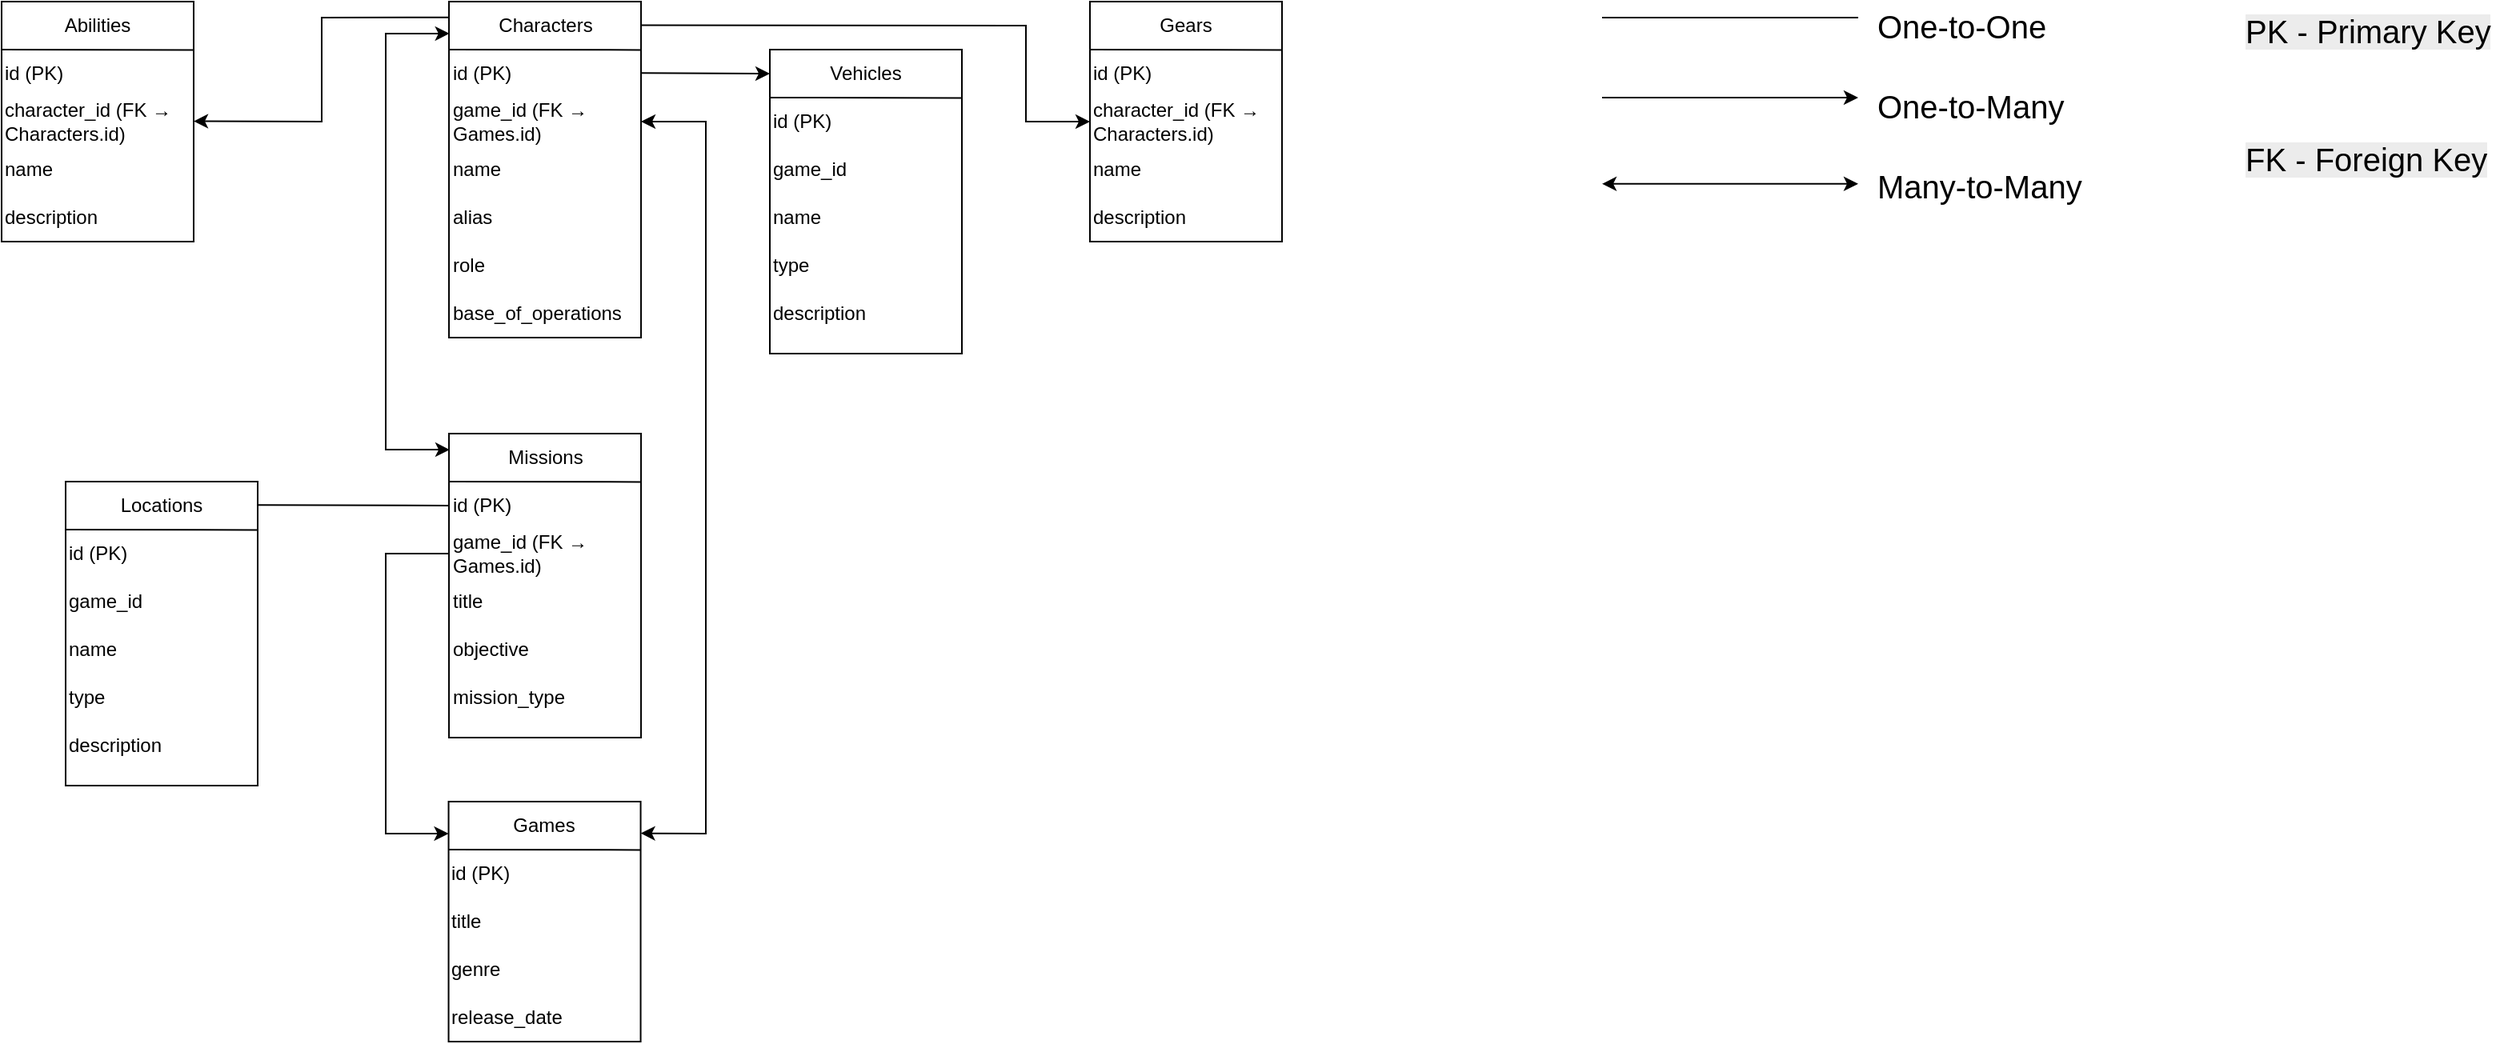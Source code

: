 <mxfile version="27.1.0">
  <diagram id="C5RBs43oDa-KdzZeNtuy" name="Page-1">
    <mxGraphModel dx="1011" dy="883" grid="1" gridSize="10" guides="1" tooltips="1" connect="1" arrows="1" fold="1" page="1" pageScale="1" pageWidth="2336" pageHeight="1654" math="0" shadow="0">
      <root>
        <mxCell id="WIyWlLk6GJQsqaUBKTNV-0" />
        <mxCell id="WIyWlLk6GJQsqaUBKTNV-1" parent="WIyWlLk6GJQsqaUBKTNV-0" />
        <mxCell id="LgjgU3-JCQmfCHvSQj05-10" value="" style="rounded=0;whiteSpace=wrap;html=1;" parent="WIyWlLk6GJQsqaUBKTNV-1" vertex="1">
          <mxGeometry x="479.52" y="40" width="120" height="210" as="geometry" />
        </mxCell>
        <mxCell id="LgjgU3-JCQmfCHvSQj05-11" value="" style="endArrow=none;html=1;rounded=0;entryX=1.002;entryY=0.335;entryDx=0;entryDy=0;entryPerimeter=0;" parent="WIyWlLk6GJQsqaUBKTNV-1" edge="1">
          <mxGeometry width="50" height="50" relative="1" as="geometry">
            <mxPoint x="479.52" y="70" as="sourcePoint" />
            <mxPoint x="599.76" y="70.2" as="targetPoint" />
          </mxGeometry>
        </mxCell>
        <mxCell id="LgjgU3-JCQmfCHvSQj05-12" value="Characters" style="text;html=1;align=center;verticalAlign=middle;whiteSpace=wrap;rounded=0;" parent="WIyWlLk6GJQsqaUBKTNV-1" vertex="1">
          <mxGeometry x="509.52" y="40" width="60" height="30" as="geometry" />
        </mxCell>
        <mxCell id="LgjgU3-JCQmfCHvSQj05-14" value="id (PK)" style="text;html=1;align=left;verticalAlign=middle;whiteSpace=wrap;rounded=0;" parent="WIyWlLk6GJQsqaUBKTNV-1" vertex="1">
          <mxGeometry x="479.52" y="70" width="120" height="30" as="geometry" />
        </mxCell>
        <mxCell id="LgjgU3-JCQmfCHvSQj05-26" value="name" style="text;html=1;align=left;verticalAlign=middle;whiteSpace=wrap;rounded=0;" parent="WIyWlLk6GJQsqaUBKTNV-1" vertex="1">
          <mxGeometry x="479.52" y="130" width="120" height="30" as="geometry" />
        </mxCell>
        <mxCell id="LgjgU3-JCQmfCHvSQj05-27" value="alias" style="text;html=1;align=left;verticalAlign=middle;whiteSpace=wrap;rounded=0;" parent="WIyWlLk6GJQsqaUBKTNV-1" vertex="1">
          <mxGeometry x="479.52" y="160" width="120" height="30" as="geometry" />
        </mxCell>
        <mxCell id="tGmLdchag3J5PVwhoQz1-0" value="role" style="text;html=1;align=left;verticalAlign=middle;whiteSpace=wrap;rounded=0;" vertex="1" parent="WIyWlLk6GJQsqaUBKTNV-1">
          <mxGeometry x="479.52" y="190" width="120" height="30" as="geometry" />
        </mxCell>
        <mxCell id="tGmLdchag3J5PVwhoQz1-1" value="base_of_operations" style="text;html=1;align=left;verticalAlign=middle;whiteSpace=wrap;rounded=0;" vertex="1" parent="WIyWlLk6GJQsqaUBKTNV-1">
          <mxGeometry x="479.52" y="220" width="120" height="30" as="geometry" />
        </mxCell>
        <mxCell id="tGmLdchag3J5PVwhoQz1-2" value="" style="rounded=0;whiteSpace=wrap;html=1;" vertex="1" parent="WIyWlLk6GJQsqaUBKTNV-1">
          <mxGeometry x="479.28" y="540" width="120" height="150" as="geometry" />
        </mxCell>
        <mxCell id="tGmLdchag3J5PVwhoQz1-3" value="" style="endArrow=none;html=1;rounded=0;entryX=1.002;entryY=0.335;entryDx=0;entryDy=0;entryPerimeter=0;" edge="1" parent="WIyWlLk6GJQsqaUBKTNV-1">
          <mxGeometry width="50" height="50" relative="1" as="geometry">
            <mxPoint x="479.28" y="570" as="sourcePoint" />
            <mxPoint x="599.52" y="570.2" as="targetPoint" />
          </mxGeometry>
        </mxCell>
        <mxCell id="tGmLdchag3J5PVwhoQz1-4" value="Games" style="text;html=1;align=center;verticalAlign=middle;whiteSpace=wrap;rounded=0;" vertex="1" parent="WIyWlLk6GJQsqaUBKTNV-1">
          <mxGeometry x="509.28" y="540" width="60" height="30" as="geometry" />
        </mxCell>
        <mxCell id="tGmLdchag3J5PVwhoQz1-5" value="id (PK)" style="text;html=1;align=left;verticalAlign=middle;whiteSpace=wrap;rounded=0;" vertex="1" parent="WIyWlLk6GJQsqaUBKTNV-1">
          <mxGeometry x="479.28" y="570" width="120" height="30" as="geometry" />
        </mxCell>
        <mxCell id="tGmLdchag3J5PVwhoQz1-6" value="title" style="text;html=1;align=left;verticalAlign=middle;whiteSpace=wrap;rounded=0;" vertex="1" parent="WIyWlLk6GJQsqaUBKTNV-1">
          <mxGeometry x="479.28" y="600" width="120" height="30" as="geometry" />
        </mxCell>
        <mxCell id="tGmLdchag3J5PVwhoQz1-7" value="release_date" style="text;html=1;align=left;verticalAlign=middle;whiteSpace=wrap;rounded=0;" vertex="1" parent="WIyWlLk6GJQsqaUBKTNV-1">
          <mxGeometry x="479.28" y="660" width="120" height="30" as="geometry" />
        </mxCell>
        <mxCell id="tGmLdchag3J5PVwhoQz1-9" value="genre" style="text;html=1;align=left;verticalAlign=middle;whiteSpace=wrap;rounded=0;" vertex="1" parent="WIyWlLk6GJQsqaUBKTNV-1">
          <mxGeometry x="479.28" y="630" width="120" height="30" as="geometry" />
        </mxCell>
        <mxCell id="tGmLdchag3J5PVwhoQz1-11" value="" style="rounded=0;whiteSpace=wrap;html=1;" vertex="1" parent="WIyWlLk6GJQsqaUBKTNV-1">
          <mxGeometry x="479.52" y="310" width="120" height="190" as="geometry" />
        </mxCell>
        <mxCell id="tGmLdchag3J5PVwhoQz1-12" value="" style="endArrow=none;html=1;rounded=0;entryX=1.002;entryY=0.335;entryDx=0;entryDy=0;entryPerimeter=0;" edge="1" parent="WIyWlLk6GJQsqaUBKTNV-1">
          <mxGeometry width="50" height="50" relative="1" as="geometry">
            <mxPoint x="479.52" y="340" as="sourcePoint" />
            <mxPoint x="599.76" y="340.2" as="targetPoint" />
          </mxGeometry>
        </mxCell>
        <mxCell id="tGmLdchag3J5PVwhoQz1-13" value="Missions" style="text;html=1;align=center;verticalAlign=middle;whiteSpace=wrap;rounded=0;" vertex="1" parent="WIyWlLk6GJQsqaUBKTNV-1">
          <mxGeometry x="509.52" y="310" width="60" height="30" as="geometry" />
        </mxCell>
        <mxCell id="tGmLdchag3J5PVwhoQz1-14" value="id (PK)" style="text;html=1;align=left;verticalAlign=middle;whiteSpace=wrap;rounded=0;" vertex="1" parent="WIyWlLk6GJQsqaUBKTNV-1">
          <mxGeometry x="479.52" y="340" width="120" height="30" as="geometry" />
        </mxCell>
        <mxCell id="tGmLdchag3J5PVwhoQz1-15" value="title" style="text;html=1;align=left;verticalAlign=middle;whiteSpace=wrap;rounded=0;" vertex="1" parent="WIyWlLk6GJQsqaUBKTNV-1">
          <mxGeometry x="479.52" y="400" width="120" height="30" as="geometry" />
        </mxCell>
        <mxCell id="tGmLdchag3J5PVwhoQz1-16" value="mission_type" style="text;html=1;align=left;verticalAlign=middle;whiteSpace=wrap;rounded=0;" vertex="1" parent="WIyWlLk6GJQsqaUBKTNV-1">
          <mxGeometry x="479.52" y="460" width="120" height="30" as="geometry" />
        </mxCell>
        <mxCell id="tGmLdchag3J5PVwhoQz1-17" value="objective" style="text;html=1;align=left;verticalAlign=middle;whiteSpace=wrap;rounded=0;" vertex="1" parent="WIyWlLk6GJQsqaUBKTNV-1">
          <mxGeometry x="479.52" y="430" width="120" height="30" as="geometry" />
        </mxCell>
        <mxCell id="tGmLdchag3J5PVwhoQz1-18" value="game_id (&lt;span style=&quot;background-color: transparent; color: light-dark(rgb(0, 0, 0), rgb(255, 255, 255));&quot;&gt;FK → Games.id&lt;/span&gt;&lt;span style=&quot;background-color: transparent; color: light-dark(rgb(0, 0, 0), rgb(255, 255, 255));&quot;&gt;)&lt;/span&gt;" style="text;html=1;align=left;verticalAlign=middle;whiteSpace=wrap;rounded=0;" vertex="1" parent="WIyWlLk6GJQsqaUBKTNV-1">
          <mxGeometry x="479.52" y="100" width="120" height="30" as="geometry" />
        </mxCell>
        <mxCell id="tGmLdchag3J5PVwhoQz1-19" value="game_id (FK → Games.id)" style="text;html=1;align=left;verticalAlign=middle;whiteSpace=wrap;rounded=0;" vertex="1" parent="WIyWlLk6GJQsqaUBKTNV-1">
          <mxGeometry x="479.52" y="370" width="120" height="30" as="geometry" />
        </mxCell>
        <mxCell id="tGmLdchag3J5PVwhoQz1-20" value="" style="rounded=0;whiteSpace=wrap;html=1;" vertex="1" parent="WIyWlLk6GJQsqaUBKTNV-1">
          <mxGeometry x="200.0" y="40" width="120" height="150" as="geometry" />
        </mxCell>
        <mxCell id="tGmLdchag3J5PVwhoQz1-21" value="" style="endArrow=none;html=1;rounded=0;entryX=1.002;entryY=0.335;entryDx=0;entryDy=0;entryPerimeter=0;" edge="1" parent="WIyWlLk6GJQsqaUBKTNV-1">
          <mxGeometry width="50" height="50" relative="1" as="geometry">
            <mxPoint x="200.0" y="70" as="sourcePoint" />
            <mxPoint x="320.24" y="70.2" as="targetPoint" />
          </mxGeometry>
        </mxCell>
        <mxCell id="tGmLdchag3J5PVwhoQz1-22" value="Abilities" style="text;html=1;align=center;verticalAlign=middle;whiteSpace=wrap;rounded=0;" vertex="1" parent="WIyWlLk6GJQsqaUBKTNV-1">
          <mxGeometry x="230.0" y="40" width="60" height="30" as="geometry" />
        </mxCell>
        <mxCell id="tGmLdchag3J5PVwhoQz1-23" value="id (PK)" style="text;html=1;align=left;verticalAlign=middle;whiteSpace=wrap;rounded=0;" vertex="1" parent="WIyWlLk6GJQsqaUBKTNV-1">
          <mxGeometry x="200.0" y="70" width="120" height="30" as="geometry" />
        </mxCell>
        <mxCell id="tGmLdchag3J5PVwhoQz1-24" value="name" style="text;html=1;align=left;verticalAlign=middle;whiteSpace=wrap;rounded=0;" vertex="1" parent="WIyWlLk6GJQsqaUBKTNV-1">
          <mxGeometry x="200.0" y="130" width="120" height="30" as="geometry" />
        </mxCell>
        <mxCell id="tGmLdchag3J5PVwhoQz1-26" value="description" style="text;html=1;align=left;verticalAlign=middle;whiteSpace=wrap;rounded=0;" vertex="1" parent="WIyWlLk6GJQsqaUBKTNV-1">
          <mxGeometry x="200.0" y="160" width="120" height="30" as="geometry" />
        </mxCell>
        <mxCell id="tGmLdchag3J5PVwhoQz1-27" value="character_id (&lt;span style=&quot;background-color: transparent; color: light-dark(rgb(0, 0, 0), rgb(255, 255, 255));&quot;&gt;FK → Characters.id&lt;/span&gt;&lt;span style=&quot;background-color: transparent; color: light-dark(rgb(0, 0, 0), rgb(255, 255, 255));&quot;&gt;)&lt;/span&gt;" style="text;html=1;align=left;verticalAlign=middle;whiteSpace=wrap;rounded=0;" vertex="1" parent="WIyWlLk6GJQsqaUBKTNV-1">
          <mxGeometry x="200.0" y="100" width="120" height="30" as="geometry" />
        </mxCell>
        <mxCell id="tGmLdchag3J5PVwhoQz1-28" value="" style="rounded=0;whiteSpace=wrap;html=1;" vertex="1" parent="WIyWlLk6GJQsqaUBKTNV-1">
          <mxGeometry x="880" y="40" width="120" height="150" as="geometry" />
        </mxCell>
        <mxCell id="tGmLdchag3J5PVwhoQz1-29" value="" style="endArrow=none;html=1;rounded=0;entryX=1.002;entryY=0.335;entryDx=0;entryDy=0;entryPerimeter=0;" edge="1" parent="WIyWlLk6GJQsqaUBKTNV-1">
          <mxGeometry width="50" height="50" relative="1" as="geometry">
            <mxPoint x="880" y="70" as="sourcePoint" />
            <mxPoint x="1000.24" y="70.2" as="targetPoint" />
          </mxGeometry>
        </mxCell>
        <mxCell id="tGmLdchag3J5PVwhoQz1-30" value="Gears" style="text;html=1;align=center;verticalAlign=middle;whiteSpace=wrap;rounded=0;" vertex="1" parent="WIyWlLk6GJQsqaUBKTNV-1">
          <mxGeometry x="910" y="40" width="60" height="30" as="geometry" />
        </mxCell>
        <mxCell id="tGmLdchag3J5PVwhoQz1-31" value="id (PK)" style="text;html=1;align=left;verticalAlign=middle;whiteSpace=wrap;rounded=0;" vertex="1" parent="WIyWlLk6GJQsqaUBKTNV-1">
          <mxGeometry x="880" y="70" width="120" height="30" as="geometry" />
        </mxCell>
        <mxCell id="tGmLdchag3J5PVwhoQz1-32" value="name" style="text;html=1;align=left;verticalAlign=middle;whiteSpace=wrap;rounded=0;" vertex="1" parent="WIyWlLk6GJQsqaUBKTNV-1">
          <mxGeometry x="880" y="130" width="120" height="30" as="geometry" />
        </mxCell>
        <mxCell id="tGmLdchag3J5PVwhoQz1-33" value="description" style="text;html=1;align=left;verticalAlign=middle;whiteSpace=wrap;rounded=0;" vertex="1" parent="WIyWlLk6GJQsqaUBKTNV-1">
          <mxGeometry x="880" y="160" width="120" height="30" as="geometry" />
        </mxCell>
        <mxCell id="tGmLdchag3J5PVwhoQz1-34" value="character_id (FK → Characters.id)" style="text;html=1;align=left;verticalAlign=middle;whiteSpace=wrap;rounded=0;" vertex="1" parent="WIyWlLk6GJQsqaUBKTNV-1">
          <mxGeometry x="880" y="100" width="120" height="30" as="geometry" />
        </mxCell>
        <mxCell id="tGmLdchag3J5PVwhoQz1-35" value="" style="rounded=0;whiteSpace=wrap;html=1;" vertex="1" parent="WIyWlLk6GJQsqaUBKTNV-1">
          <mxGeometry x="240.0" y="340" width="120" height="190" as="geometry" />
        </mxCell>
        <mxCell id="tGmLdchag3J5PVwhoQz1-36" value="" style="endArrow=none;html=1;rounded=0;entryX=1.002;entryY=0.335;entryDx=0;entryDy=0;entryPerimeter=0;" edge="1" parent="WIyWlLk6GJQsqaUBKTNV-1">
          <mxGeometry width="50" height="50" relative="1" as="geometry">
            <mxPoint x="240.0" y="370" as="sourcePoint" />
            <mxPoint x="360.24" y="370.2" as="targetPoint" />
          </mxGeometry>
        </mxCell>
        <mxCell id="tGmLdchag3J5PVwhoQz1-37" value="Locations" style="text;html=1;align=center;verticalAlign=middle;whiteSpace=wrap;rounded=0;" vertex="1" parent="WIyWlLk6GJQsqaUBKTNV-1">
          <mxGeometry x="270.0" y="340" width="60" height="30" as="geometry" />
        </mxCell>
        <mxCell id="tGmLdchag3J5PVwhoQz1-38" value="id (PK)" style="text;html=1;align=left;verticalAlign=middle;whiteSpace=wrap;rounded=0;" vertex="1" parent="WIyWlLk6GJQsqaUBKTNV-1">
          <mxGeometry x="240.0" y="370" width="120" height="30" as="geometry" />
        </mxCell>
        <mxCell id="tGmLdchag3J5PVwhoQz1-39" value="name" style="text;html=1;align=left;verticalAlign=middle;whiteSpace=wrap;rounded=0;" vertex="1" parent="WIyWlLk6GJQsqaUBKTNV-1">
          <mxGeometry x="240.0" y="430" width="120" height="30" as="geometry" />
        </mxCell>
        <mxCell id="tGmLdchag3J5PVwhoQz1-40" value="description" style="text;html=1;align=left;verticalAlign=middle;whiteSpace=wrap;rounded=0;" vertex="1" parent="WIyWlLk6GJQsqaUBKTNV-1">
          <mxGeometry x="240.24" y="490" width="120" height="30" as="geometry" />
        </mxCell>
        <mxCell id="tGmLdchag3J5PVwhoQz1-41" value="game_id" style="text;html=1;align=left;verticalAlign=middle;whiteSpace=wrap;rounded=0;" vertex="1" parent="WIyWlLk6GJQsqaUBKTNV-1">
          <mxGeometry x="240.0" y="400" width="120" height="30" as="geometry" />
        </mxCell>
        <mxCell id="tGmLdchag3J5PVwhoQz1-42" value="type" style="text;html=1;align=left;verticalAlign=middle;whiteSpace=wrap;rounded=0;" vertex="1" parent="WIyWlLk6GJQsqaUBKTNV-1">
          <mxGeometry x="240.24" y="460" width="120" height="30" as="geometry" />
        </mxCell>
        <mxCell id="tGmLdchag3J5PVwhoQz1-43" value="" style="rounded=0;whiteSpace=wrap;html=1;" vertex="1" parent="WIyWlLk6GJQsqaUBKTNV-1">
          <mxGeometry x="680" y="70" width="120" height="190" as="geometry" />
        </mxCell>
        <mxCell id="tGmLdchag3J5PVwhoQz1-44" value="" style="endArrow=none;html=1;rounded=0;entryX=1.002;entryY=0.335;entryDx=0;entryDy=0;entryPerimeter=0;" edge="1" parent="WIyWlLk6GJQsqaUBKTNV-1">
          <mxGeometry width="50" height="50" relative="1" as="geometry">
            <mxPoint x="680" y="100" as="sourcePoint" />
            <mxPoint x="800.24" y="100.2" as="targetPoint" />
          </mxGeometry>
        </mxCell>
        <mxCell id="tGmLdchag3J5PVwhoQz1-45" value="Vehicles" style="text;html=1;align=center;verticalAlign=middle;whiteSpace=wrap;rounded=0;" vertex="1" parent="WIyWlLk6GJQsqaUBKTNV-1">
          <mxGeometry x="710" y="70" width="60" height="30" as="geometry" />
        </mxCell>
        <mxCell id="tGmLdchag3J5PVwhoQz1-46" value="id (PK)" style="text;html=1;align=left;verticalAlign=middle;whiteSpace=wrap;rounded=0;" vertex="1" parent="WIyWlLk6GJQsqaUBKTNV-1">
          <mxGeometry x="680" y="100" width="120" height="30" as="geometry" />
        </mxCell>
        <mxCell id="tGmLdchag3J5PVwhoQz1-47" value="name" style="text;html=1;align=left;verticalAlign=middle;whiteSpace=wrap;rounded=0;" vertex="1" parent="WIyWlLk6GJQsqaUBKTNV-1">
          <mxGeometry x="680" y="160" width="120" height="30" as="geometry" />
        </mxCell>
        <mxCell id="tGmLdchag3J5PVwhoQz1-48" value="description" style="text;html=1;align=left;verticalAlign=middle;whiteSpace=wrap;rounded=0;" vertex="1" parent="WIyWlLk6GJQsqaUBKTNV-1">
          <mxGeometry x="680.24" y="220" width="120" height="30" as="geometry" />
        </mxCell>
        <mxCell id="tGmLdchag3J5PVwhoQz1-49" value="game_id" style="text;html=1;align=left;verticalAlign=middle;whiteSpace=wrap;rounded=0;" vertex="1" parent="WIyWlLk6GJQsqaUBKTNV-1">
          <mxGeometry x="680" y="130" width="120" height="30" as="geometry" />
        </mxCell>
        <mxCell id="tGmLdchag3J5PVwhoQz1-50" value="type" style="text;html=1;align=left;verticalAlign=middle;whiteSpace=wrap;rounded=0;" vertex="1" parent="WIyWlLk6GJQsqaUBKTNV-1">
          <mxGeometry x="680.24" y="190" width="120" height="30" as="geometry" />
        </mxCell>
        <mxCell id="tGmLdchag3J5PVwhoQz1-63" value="" style="endArrow=classic;html=1;rounded=0;exitX=0.003;exitY=0.047;exitDx=0;exitDy=0;exitPerimeter=0;" edge="1" parent="WIyWlLk6GJQsqaUBKTNV-1" source="LgjgU3-JCQmfCHvSQj05-10">
          <mxGeometry width="50" height="50" relative="1" as="geometry">
            <mxPoint x="400" y="115" as="sourcePoint" />
            <mxPoint x="320" y="114.76" as="targetPoint" />
            <Array as="points">
              <mxPoint x="400" y="50" />
              <mxPoint x="400" y="85" />
              <mxPoint x="400" y="115" />
            </Array>
          </mxGeometry>
        </mxCell>
        <mxCell id="tGmLdchag3J5PVwhoQz1-65" value="" style="endArrow=classic;startArrow=classic;html=1;rounded=0;entryX=1;entryY=0.5;entryDx=0;entryDy=0;exitX=1;exitY=0.132;exitDx=0;exitDy=0;exitPerimeter=0;" edge="1" parent="WIyWlLk6GJQsqaUBKTNV-1" source="tGmLdchag3J5PVwhoQz1-2" target="tGmLdchag3J5PVwhoQz1-18">
          <mxGeometry width="50" height="50" relative="1" as="geometry">
            <mxPoint x="600" y="560" as="sourcePoint" />
            <mxPoint x="600" y="120" as="targetPoint" />
            <Array as="points">
              <mxPoint x="640" y="560" />
              <mxPoint x="640" y="340" />
              <mxPoint x="640" y="230" />
              <mxPoint x="640" y="115" />
            </Array>
          </mxGeometry>
        </mxCell>
        <mxCell id="tGmLdchag3J5PVwhoQz1-66" value="" style="endArrow=classic;startArrow=classic;html=1;rounded=0;exitX=0.004;exitY=0.053;exitDx=0;exitDy=0;exitPerimeter=0;entryX=0.003;entryY=0.095;entryDx=0;entryDy=0;entryPerimeter=0;" edge="1" parent="WIyWlLk6GJQsqaUBKTNV-1" source="tGmLdchag3J5PVwhoQz1-11" target="LgjgU3-JCQmfCHvSQj05-10">
          <mxGeometry width="50" height="50" relative="1" as="geometry">
            <mxPoint x="440" y="85" as="sourcePoint" />
            <mxPoint x="479.28" y="84.79" as="targetPoint" />
            <Array as="points">
              <mxPoint x="440" y="320" />
              <mxPoint x="440" y="240" />
              <mxPoint x="440" y="60" />
            </Array>
          </mxGeometry>
        </mxCell>
        <mxCell id="tGmLdchag3J5PVwhoQz1-72" value="" style="endArrow=classic;html=1;rounded=0;exitX=0;exitY=0.5;exitDx=0;exitDy=0;" edge="1" parent="WIyWlLk6GJQsqaUBKTNV-1" source="tGmLdchag3J5PVwhoQz1-19">
          <mxGeometry width="50" height="50" relative="1" as="geometry">
            <mxPoint x="470" y="390" as="sourcePoint" />
            <mxPoint x="479.28" y="560" as="targetPoint" />
            <Array as="points">
              <mxPoint x="440" y="385" />
              <mxPoint x="440" y="560" />
            </Array>
          </mxGeometry>
        </mxCell>
        <mxCell id="tGmLdchag3J5PVwhoQz1-74" value="" style="endArrow=classic;html=1;rounded=0;" edge="1" parent="WIyWlLk6GJQsqaUBKTNV-1">
          <mxGeometry width="50" height="50" relative="1" as="geometry">
            <mxPoint x="599.28" y="84.57" as="sourcePoint" />
            <mxPoint x="680" y="85" as="targetPoint" />
          </mxGeometry>
        </mxCell>
        <mxCell id="tGmLdchag3J5PVwhoQz1-75" value="" style="endArrow=classic;html=1;rounded=0;entryX=0;entryY=0.5;entryDx=0;entryDy=0;" edge="1" parent="WIyWlLk6GJQsqaUBKTNV-1" target="tGmLdchag3J5PVwhoQz1-34">
          <mxGeometry width="50" height="50" relative="1" as="geometry">
            <mxPoint x="599.28" y="54.75" as="sourcePoint" />
            <mxPoint x="680" y="55.18" as="targetPoint" />
            <Array as="points">
              <mxPoint x="840" y="55" />
              <mxPoint x="840" y="115" />
            </Array>
          </mxGeometry>
        </mxCell>
        <mxCell id="tGmLdchag3J5PVwhoQz1-77" value="" style="endArrow=classic;startArrow=classic;html=1;rounded=0;" edge="1" parent="WIyWlLk6GJQsqaUBKTNV-1">
          <mxGeometry width="50" height="50" relative="1" as="geometry">
            <mxPoint x="1200" y="153.89" as="sourcePoint" />
            <mxPoint x="1360" y="153.89" as="targetPoint" />
          </mxGeometry>
        </mxCell>
        <mxCell id="tGmLdchag3J5PVwhoQz1-78" value="&lt;font style=&quot;font-size: 20px;&quot;&gt;Many-to-Many&lt;/font&gt;" style="text;html=1;align=left;verticalAlign=middle;whiteSpace=wrap;rounded=0;" vertex="1" parent="WIyWlLk6GJQsqaUBKTNV-1">
          <mxGeometry x="1370" y="140" width="140" height="30" as="geometry" />
        </mxCell>
        <mxCell id="tGmLdchag3J5PVwhoQz1-79" value="" style="endArrow=classic;html=1;rounded=0;" edge="1" parent="WIyWlLk6GJQsqaUBKTNV-1">
          <mxGeometry width="50" height="50" relative="1" as="geometry">
            <mxPoint x="1200" y="100" as="sourcePoint" />
            <mxPoint x="1360" y="100" as="targetPoint" />
          </mxGeometry>
        </mxCell>
        <mxCell id="tGmLdchag3J5PVwhoQz1-80" value="&lt;font style=&quot;font-size: 20px;&quot;&gt;One-to-Many&lt;/font&gt;" style="text;html=1;align=left;verticalAlign=middle;whiteSpace=wrap;rounded=0;" vertex="1" parent="WIyWlLk6GJQsqaUBKTNV-1">
          <mxGeometry x="1370" y="90" width="140" height="30" as="geometry" />
        </mxCell>
        <mxCell id="tGmLdchag3J5PVwhoQz1-81" value="" style="endArrow=none;html=1;rounded=0;entryX=0;entryY=0.5;entryDx=0;entryDy=0;" edge="1" parent="WIyWlLk6GJQsqaUBKTNV-1" target="tGmLdchag3J5PVwhoQz1-14">
          <mxGeometry width="50" height="50" relative="1" as="geometry">
            <mxPoint x="360" y="354.6" as="sourcePoint" />
            <mxPoint x="450" y="354.6" as="targetPoint" />
          </mxGeometry>
        </mxCell>
        <mxCell id="tGmLdchag3J5PVwhoQz1-82" value="" style="endArrow=none;html=1;rounded=0;" edge="1" parent="WIyWlLk6GJQsqaUBKTNV-1">
          <mxGeometry width="50" height="50" relative="1" as="geometry">
            <mxPoint x="1200" y="50" as="sourcePoint" />
            <mxPoint x="1360" y="50" as="targetPoint" />
          </mxGeometry>
        </mxCell>
        <mxCell id="tGmLdchag3J5PVwhoQz1-83" value="&lt;font style=&quot;font-size: 20px;&quot;&gt;One-to-One&lt;/font&gt;" style="text;html=1;align=left;verticalAlign=middle;whiteSpace=wrap;rounded=0;" vertex="1" parent="WIyWlLk6GJQsqaUBKTNV-1">
          <mxGeometry x="1370" y="40" width="140" height="30" as="geometry" />
        </mxCell>
        <mxCell id="tGmLdchag3J5PVwhoQz1-84" value="&lt;span style=&quot;color: rgb(0, 0, 0); font-family: Helvetica; font-size: 20px; font-style: normal; font-variant-ligatures: normal; font-variant-caps: normal; font-weight: 400; letter-spacing: normal; orphans: 2; text-align: left; text-indent: 0px; text-transform: none; widows: 2; word-spacing: 0px; -webkit-text-stroke-width: 0px; white-space: normal; background-color: rgb(236, 236, 236); text-decoration-thickness: initial; text-decoration-style: initial; text-decoration-color: initial; float: none; display: inline !important;&quot;&gt;PK - Primary Key&lt;/span&gt;" style="text;whiteSpace=wrap;html=1;" vertex="1" parent="WIyWlLk6GJQsqaUBKTNV-1">
          <mxGeometry x="1600" y="40" width="160" height="50" as="geometry" />
        </mxCell>
        <mxCell id="tGmLdchag3J5PVwhoQz1-85" value="&lt;span style=&quot;color: rgb(0, 0, 0); font-family: Helvetica; font-size: 20px; font-style: normal; font-variant-ligatures: normal; font-variant-caps: normal; font-weight: 400; letter-spacing: normal; orphans: 2; text-align: left; text-indent: 0px; text-transform: none; widows: 2; word-spacing: 0px; -webkit-text-stroke-width: 0px; white-space: normal; background-color: rgb(236, 236, 236); text-decoration-thickness: initial; text-decoration-style: initial; text-decoration-color: initial; float: none; display: inline !important;&quot;&gt;FK - Foreign Key&lt;/span&gt;" style="text;whiteSpace=wrap;html=1;" vertex="1" parent="WIyWlLk6GJQsqaUBKTNV-1">
          <mxGeometry x="1600" y="120" width="160" height="50" as="geometry" />
        </mxCell>
      </root>
    </mxGraphModel>
  </diagram>
</mxfile>
